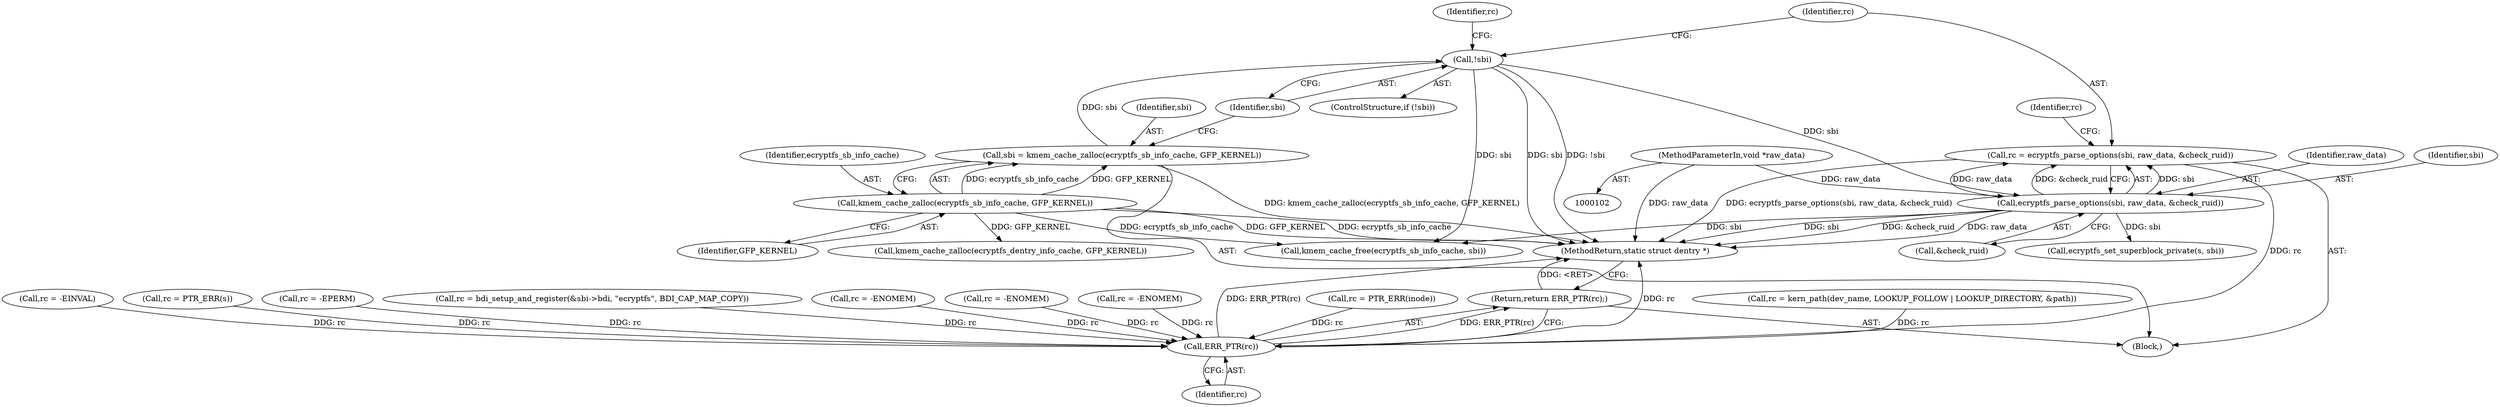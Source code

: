 digraph "0_linux_764355487ea220fdc2faf128d577d7f679b91f97@API" {
"1000133" [label="(Call,rc = ecryptfs_parse_options(sbi, raw_data, &check_ruid))"];
"1000135" [label="(Call,ecryptfs_parse_options(sbi, raw_data, &check_ruid))"];
"1000125" [label="(Call,!sbi)"];
"1000119" [label="(Call,sbi = kmem_cache_zalloc(ecryptfs_sb_info_cache, GFP_KERNEL))"];
"1000121" [label="(Call,kmem_cache_zalloc(ecryptfs_sb_info_cache, GFP_KERNEL))"];
"1000106" [label="(MethodParameterIn,void *raw_data)"];
"1000392" [label="(Call,ERR_PTR(rc))"];
"1000391" [label="(Return,return ERR_PTR(rc);)"];
"1000392" [label="(Call,ERR_PTR(rc))"];
"1000180" [label="(Call,ecryptfs_set_superblock_private(s, sbi))"];
"1000388" [label="(Call,kmem_cache_free(ecryptfs_sb_info_cache, sbi))"];
"1000325" [label="(Call,rc = -ENOMEM)"];
"1000134" [label="(Identifier,rc)"];
"1000137" [label="(Identifier,raw_data)"];
"1000136" [label="(Identifier,sbi)"];
"1000123" [label="(Identifier,GFP_KERNEL)"];
"1000303" [label="(Call,rc = PTR_ERR(inode))"];
"1000125" [label="(Call,!sbi)"];
"1000393" [label="(Identifier,rc)"];
"1000107" [label="(Block,)"];
"1000133" [label="(Call,rc = ecryptfs_parse_options(sbi, raw_data, &check_ruid))"];
"1000120" [label="(Identifier,sbi)"];
"1000391" [label="(Return,return ERR_PTR(rc);)"];
"1000209" [label="(Call,rc = kern_path(dev_name, LOOKUP_FOLLOW | LOOKUP_DIRECTORY, &path))"];
"1000124" [label="(ControlStructure,if (!sbi))"];
"1000237" [label="(Call,rc = -EINVAL)"];
"1000336" [label="(Call,kmem_cache_zalloc(ecryptfs_dentry_info_cache, GFP_KERNEL))"];
"1000158" [label="(Call,rc = PTR_ERR(s))"];
"1000141" [label="(Identifier,rc)"];
"1000135" [label="(Call,ecryptfs_parse_options(sbi, raw_data, &check_ruid))"];
"1000255" [label="(Call,rc = -EPERM)"];
"1000121" [label="(Call,kmem_cache_zalloc(ecryptfs_sb_info_cache, GFP_KERNEL))"];
"1000119" [label="(Call,sbi = kmem_cache_zalloc(ecryptfs_sb_info_cache, GFP_KERNEL))"];
"1000168" [label="(Call,rc = bdi_setup_and_register(&sbi->bdi, \"ecryptfs\", BDI_CAP_MAP_COPY))"];
"1000129" [label="(Identifier,rc)"];
"1000122" [label="(Identifier,ecryptfs_sb_info_cache)"];
"1000126" [label="(Identifier,sbi)"];
"1000138" [label="(Call,&check_ruid)"];
"1000330" [label="(Call,rc = -ENOMEM)"];
"1000128" [label="(Call,rc = -ENOMEM)"];
"1000106" [label="(MethodParameterIn,void *raw_data)"];
"1000394" [label="(MethodReturn,static struct dentry *)"];
"1000133" -> "1000107"  [label="AST: "];
"1000133" -> "1000135"  [label="CFG: "];
"1000134" -> "1000133"  [label="AST: "];
"1000135" -> "1000133"  [label="AST: "];
"1000141" -> "1000133"  [label="CFG: "];
"1000133" -> "1000394"  [label="DDG: ecryptfs_parse_options(sbi, raw_data, &check_ruid)"];
"1000135" -> "1000133"  [label="DDG: sbi"];
"1000135" -> "1000133"  [label="DDG: raw_data"];
"1000135" -> "1000133"  [label="DDG: &check_ruid"];
"1000133" -> "1000392"  [label="DDG: rc"];
"1000135" -> "1000138"  [label="CFG: "];
"1000136" -> "1000135"  [label="AST: "];
"1000137" -> "1000135"  [label="AST: "];
"1000138" -> "1000135"  [label="AST: "];
"1000135" -> "1000394"  [label="DDG: sbi"];
"1000135" -> "1000394"  [label="DDG: &check_ruid"];
"1000135" -> "1000394"  [label="DDG: raw_data"];
"1000125" -> "1000135"  [label="DDG: sbi"];
"1000106" -> "1000135"  [label="DDG: raw_data"];
"1000135" -> "1000180"  [label="DDG: sbi"];
"1000135" -> "1000388"  [label="DDG: sbi"];
"1000125" -> "1000124"  [label="AST: "];
"1000125" -> "1000126"  [label="CFG: "];
"1000126" -> "1000125"  [label="AST: "];
"1000129" -> "1000125"  [label="CFG: "];
"1000134" -> "1000125"  [label="CFG: "];
"1000125" -> "1000394"  [label="DDG: sbi"];
"1000125" -> "1000394"  [label="DDG: !sbi"];
"1000119" -> "1000125"  [label="DDG: sbi"];
"1000125" -> "1000388"  [label="DDG: sbi"];
"1000119" -> "1000107"  [label="AST: "];
"1000119" -> "1000121"  [label="CFG: "];
"1000120" -> "1000119"  [label="AST: "];
"1000121" -> "1000119"  [label="AST: "];
"1000126" -> "1000119"  [label="CFG: "];
"1000119" -> "1000394"  [label="DDG: kmem_cache_zalloc(ecryptfs_sb_info_cache, GFP_KERNEL)"];
"1000121" -> "1000119"  [label="DDG: ecryptfs_sb_info_cache"];
"1000121" -> "1000119"  [label="DDG: GFP_KERNEL"];
"1000121" -> "1000123"  [label="CFG: "];
"1000122" -> "1000121"  [label="AST: "];
"1000123" -> "1000121"  [label="AST: "];
"1000121" -> "1000394"  [label="DDG: GFP_KERNEL"];
"1000121" -> "1000394"  [label="DDG: ecryptfs_sb_info_cache"];
"1000121" -> "1000336"  [label="DDG: GFP_KERNEL"];
"1000121" -> "1000388"  [label="DDG: ecryptfs_sb_info_cache"];
"1000106" -> "1000102"  [label="AST: "];
"1000106" -> "1000394"  [label="DDG: raw_data"];
"1000392" -> "1000391"  [label="AST: "];
"1000392" -> "1000393"  [label="CFG: "];
"1000393" -> "1000392"  [label="AST: "];
"1000391" -> "1000392"  [label="CFG: "];
"1000392" -> "1000394"  [label="DDG: ERR_PTR(rc)"];
"1000392" -> "1000394"  [label="DDG: rc"];
"1000392" -> "1000391"  [label="DDG: ERR_PTR(rc)"];
"1000330" -> "1000392"  [label="DDG: rc"];
"1000209" -> "1000392"  [label="DDG: rc"];
"1000237" -> "1000392"  [label="DDG: rc"];
"1000255" -> "1000392"  [label="DDG: rc"];
"1000325" -> "1000392"  [label="DDG: rc"];
"1000158" -> "1000392"  [label="DDG: rc"];
"1000168" -> "1000392"  [label="DDG: rc"];
"1000303" -> "1000392"  [label="DDG: rc"];
"1000128" -> "1000392"  [label="DDG: rc"];
"1000391" -> "1000107"  [label="AST: "];
"1000394" -> "1000391"  [label="CFG: "];
"1000391" -> "1000394"  [label="DDG: <RET>"];
}
